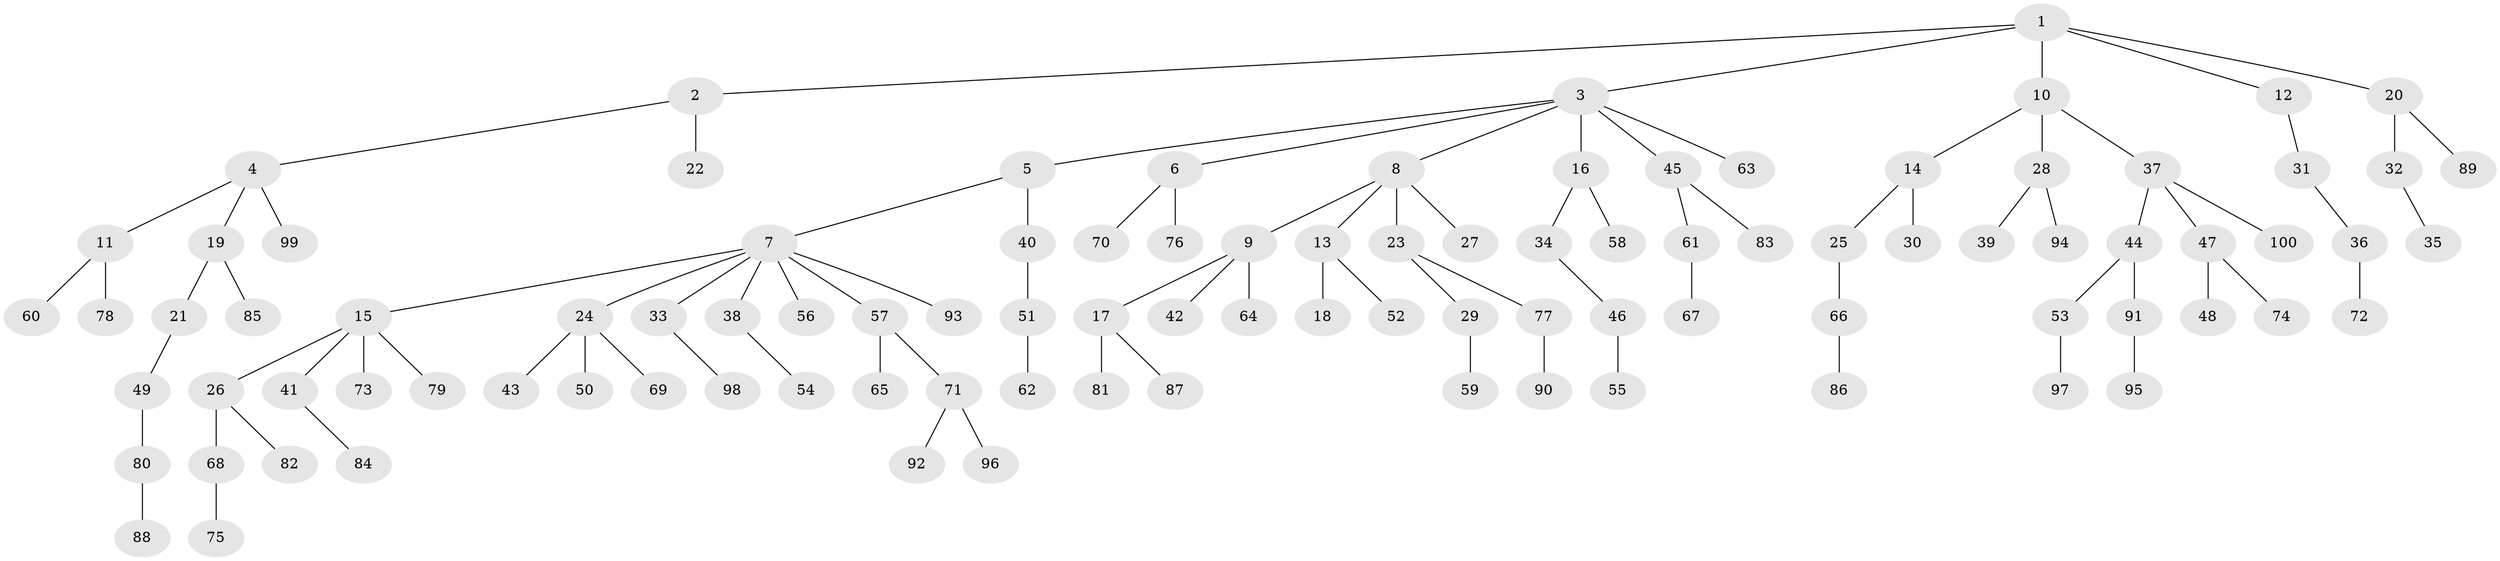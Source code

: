 // Generated by graph-tools (version 1.1) at 2025/11/02/21/25 10:11:10]
// undirected, 100 vertices, 99 edges
graph export_dot {
graph [start="1"]
  node [color=gray90,style=filled];
  1;
  2;
  3;
  4;
  5;
  6;
  7;
  8;
  9;
  10;
  11;
  12;
  13;
  14;
  15;
  16;
  17;
  18;
  19;
  20;
  21;
  22;
  23;
  24;
  25;
  26;
  27;
  28;
  29;
  30;
  31;
  32;
  33;
  34;
  35;
  36;
  37;
  38;
  39;
  40;
  41;
  42;
  43;
  44;
  45;
  46;
  47;
  48;
  49;
  50;
  51;
  52;
  53;
  54;
  55;
  56;
  57;
  58;
  59;
  60;
  61;
  62;
  63;
  64;
  65;
  66;
  67;
  68;
  69;
  70;
  71;
  72;
  73;
  74;
  75;
  76;
  77;
  78;
  79;
  80;
  81;
  82;
  83;
  84;
  85;
  86;
  87;
  88;
  89;
  90;
  91;
  92;
  93;
  94;
  95;
  96;
  97;
  98;
  99;
  100;
  1 -- 2;
  1 -- 3;
  1 -- 10;
  1 -- 12;
  1 -- 20;
  2 -- 4;
  2 -- 22;
  3 -- 5;
  3 -- 6;
  3 -- 8;
  3 -- 16;
  3 -- 45;
  3 -- 63;
  4 -- 11;
  4 -- 19;
  4 -- 99;
  5 -- 7;
  5 -- 40;
  6 -- 70;
  6 -- 76;
  7 -- 15;
  7 -- 24;
  7 -- 33;
  7 -- 38;
  7 -- 56;
  7 -- 57;
  7 -- 93;
  8 -- 9;
  8 -- 13;
  8 -- 23;
  8 -- 27;
  9 -- 17;
  9 -- 42;
  9 -- 64;
  10 -- 14;
  10 -- 28;
  10 -- 37;
  11 -- 60;
  11 -- 78;
  12 -- 31;
  13 -- 18;
  13 -- 52;
  14 -- 25;
  14 -- 30;
  15 -- 26;
  15 -- 41;
  15 -- 73;
  15 -- 79;
  16 -- 34;
  16 -- 58;
  17 -- 81;
  17 -- 87;
  19 -- 21;
  19 -- 85;
  20 -- 32;
  20 -- 89;
  21 -- 49;
  23 -- 29;
  23 -- 77;
  24 -- 43;
  24 -- 50;
  24 -- 69;
  25 -- 66;
  26 -- 68;
  26 -- 82;
  28 -- 39;
  28 -- 94;
  29 -- 59;
  31 -- 36;
  32 -- 35;
  33 -- 98;
  34 -- 46;
  36 -- 72;
  37 -- 44;
  37 -- 47;
  37 -- 100;
  38 -- 54;
  40 -- 51;
  41 -- 84;
  44 -- 53;
  44 -- 91;
  45 -- 61;
  45 -- 83;
  46 -- 55;
  47 -- 48;
  47 -- 74;
  49 -- 80;
  51 -- 62;
  53 -- 97;
  57 -- 65;
  57 -- 71;
  61 -- 67;
  66 -- 86;
  68 -- 75;
  71 -- 92;
  71 -- 96;
  77 -- 90;
  80 -- 88;
  91 -- 95;
}
